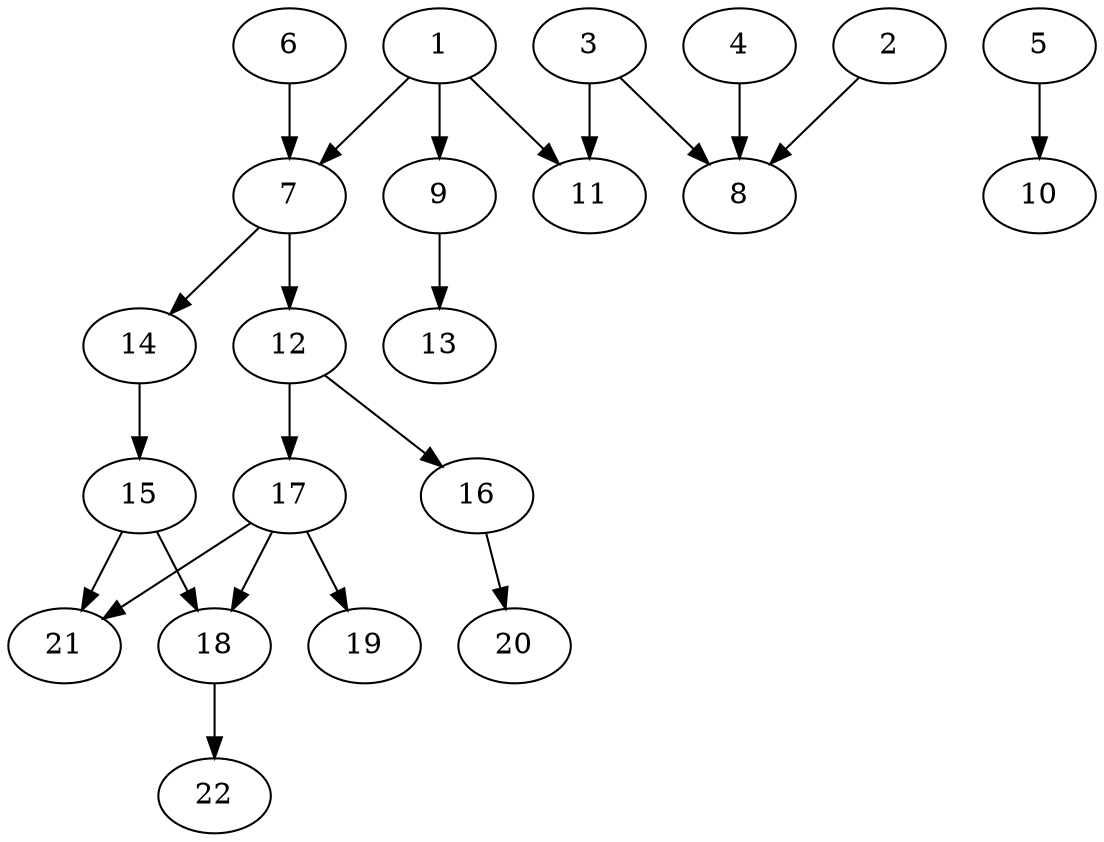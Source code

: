 // DAG (tier=2-normal, mode=compute, n=22, ccr=0.360, fat=0.543, density=0.442, regular=0.558, jump=0.112, mindata=524288, maxdata=8388608)
// DAG automatically generated by daggen at Sun Aug 24 16:33:33 2025
// /home/ermia/Project/Environments/daggen/bin/daggen --dot --ccr 0.360 --fat 0.543 --regular 0.558 --density 0.442 --jump 0.112 --mindata 524288 --maxdata 8388608 -n 22 
digraph G {
  1 [size="435215576083121728", alpha="0.04", expect_size="217607788041560864"]
  1 -> 7 [size ="502411525357568"]
  1 -> 9 [size ="502411525357568"]
  1 -> 11 [size ="502411525357568"]
  2 [size="5321977325682688000", alpha="0.16", expect_size="2660988662841344000"]
  2 -> 8 [size ="24385893171200"]
  3 [size="116534631456571392000", alpha="0.18", expect_size="58267315728285696000"]
  3 -> 8 [size ="190865158963200"]
  3 -> 11 [size ="190865158963200"]
  4 [size="236701210304983936", alpha="0.15", expect_size="118350605152491968"]
  4 -> 8 [size ="251729408950272"]
  5 [size="495565915249205", alpha="0.15", expect_size="247782957624602"]
  5 -> 10 [size ="19355546943488"]
  6 [size="143466656249222032", alpha="0.17", expect_size="71733328124611016"]
  6 -> 7 [size ="286784772636672"]
  7 [size="2777734525552307", alpha="0.10", expect_size="1388867262776153"]
  7 -> 12 [size ="93076311769088"]
  7 -> 14 [size ="93076311769088"]
  8 [size="11294016494079078", alpha="0.11", expect_size="5647008247039539"]
  9 [size="576431495253490688", alpha="0.03", expect_size="288215747626745344"]
  9 -> 13 [size ="557876196147200"]
  10 [size="23943038804703624", alpha="0.08", expect_size="11971519402351812"]
  11 [size="833616163066408192", alpha="0.12", expect_size="416808081533204096"]
  12 [size="185941426903318496", alpha="0.17", expect_size="92970713451659248"]
  12 -> 16 [size ="289538048000000"]
  12 -> 17 [size ="289538048000000"]
  13 [size="58177258643569770496", alpha="0.02", expect_size="29088629321784885248"]
  14 [size="4500947353294636", alpha="0.09", expect_size="2250473676647318"]
  14 -> 15 [size ="10410228973568"]
  15 [size="3257833273549334", alpha="0.01", expect_size="1628916636774667"]
  15 -> 18 [size ="126480822566912"]
  15 -> 21 [size ="126480822566912"]
  16 [size="1073644592463522", alpha="0.02", expect_size="536822296231761"]
  16 -> 20 [size ="16819628802048"]
  17 [size="1187173119289724", alpha="0.02", expect_size="593586559644862"]
  17 -> 18 [size ="51302453215232"]
  17 -> 19 [size ="51302453215232"]
  17 -> 21 [size ="51302453215232"]
  18 [size="480210789535648", alpha="0.02", expect_size="240105394767824"]
  18 -> 22 [size ="22727389872128"]
  19 [size="696279328998664704", alpha="0.08", expect_size="348139664499332352"]
  20 [size="6787691401748121", alpha="0.07", expect_size="3393845700874060"]
  21 [size="3944551659253792768", alpha="0.04", expect_size="1972275829626896384"]
  22 [size="12743596957203664", alpha="0.06", expect_size="6371798478601832"]
}